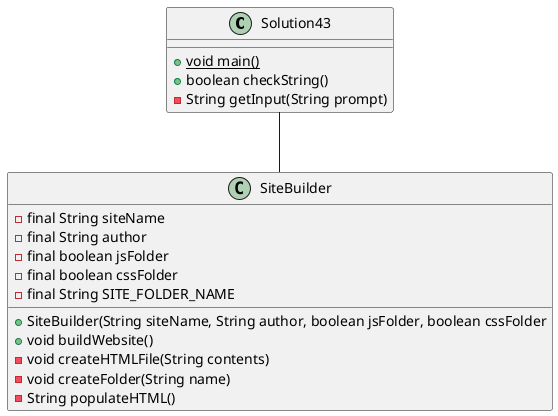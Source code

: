 @startuml
'https://plantuml.com/class-diagram


class Solution43{
+{static} void main()
+boolean checkString()
-String getInput(String prompt)
}
class SiteBuilder{
-final String siteName
-final String author
-final boolean jsFolder
-final boolean cssFolder
-final String SITE_FOLDER_NAME

+SiteBuilder(String siteName, String author, boolean jsFolder, boolean cssFolder
+void buildWebsite()
-void createHTMLFile(String contents)
-void createFolder(String name)
-String populateHTML()
}

Solution43 -- SiteBuilder
@enduml